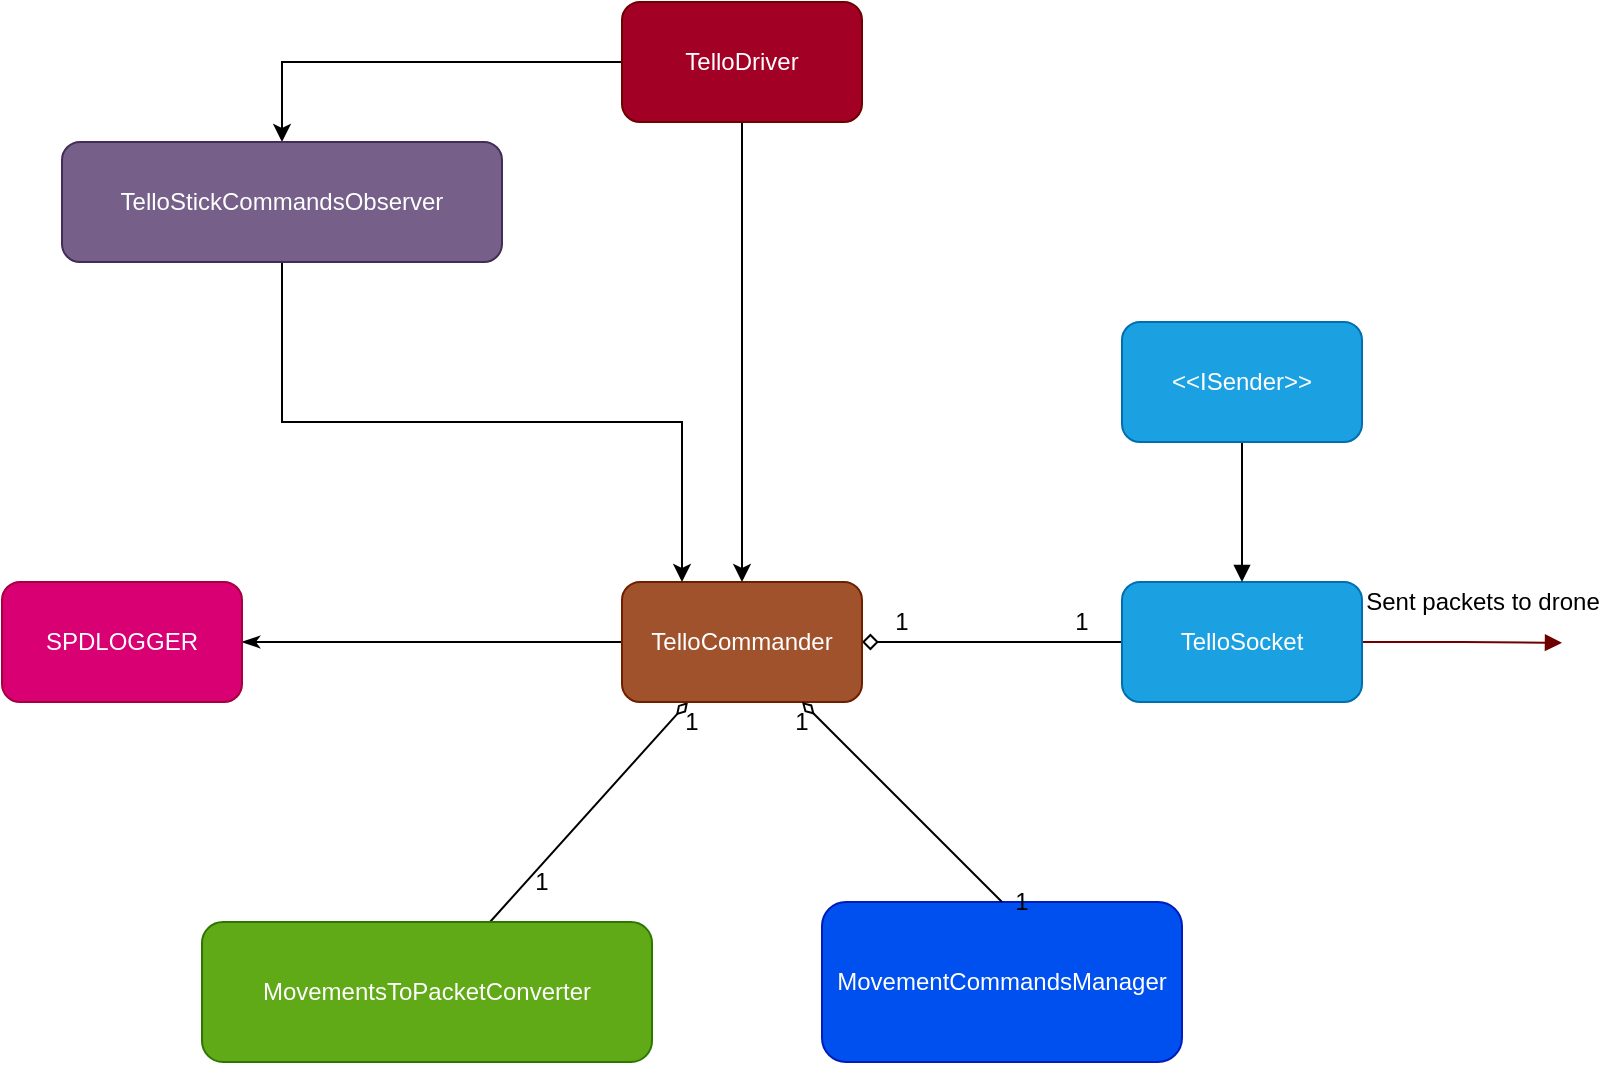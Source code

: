 <mxfile version="13.10.0" type="embed" pages="3">
    <diagram id="eaUMyx7dPOAa2al45QBv" name="HighLevel">
        <mxGraphModel dx="994" dy="1705" grid="1" gridSize="10" guides="1" tooltips="1" connect="1" arrows="1" fold="1" page="1" pageScale="1" pageWidth="850" pageHeight="1100" math="0" shadow="0">
            <root>
                <mxCell id="0"/>
                <mxCell id="1" parent="0"/>
                <mxCell id="4" value="" style="rounded=0;orthogonalLoop=1;jettySize=auto;html=1;endArrow=diamondThin;endFill=0;startArrow=none;startFill=0;" parent="1" source="3" target="2" edge="1">
                    <mxGeometry relative="1" as="geometry"/>
                </mxCell>
                <mxCell id="22" value="" style="edgeStyle=none;rounded=0;orthogonalLoop=1;jettySize=auto;html=1;endArrow=classicThin;endFill=1;" parent="1" source="2" target="21" edge="1">
                    <mxGeometry relative="1" as="geometry"/>
                </mxCell>
                <mxCell id="36" style="edgeStyle=orthogonalEdgeStyle;rounded=0;orthogonalLoop=1;jettySize=auto;html=1;exitX=1;exitY=0.5;exitDx=0;exitDy=0;entryX=0;entryY=0.5;entryDx=0;entryDy=0;endArrow=none;endFill=0;startArrow=diamond;startFill=0;" parent="1" source="2" target="35" edge="1">
                    <mxGeometry relative="1" as="geometry"/>
                </mxCell>
                <mxCell id="2" value="TelloCommander" style="rounded=1;whiteSpace=wrap;html=1;fillColor=#a0522d;strokeColor=#6D1F00;fontColor=#ffffff;" parent="1" vertex="1">
                    <mxGeometry x="350" y="160" width="120" height="60" as="geometry"/>
                </mxCell>
                <mxCell id="3" value="&lt;div style=&quot;line-height: 19px&quot;&gt;MovementsToPacketConverter&lt;/div&gt;" style="whiteSpace=wrap;html=1;rounded=1;fillColor=#60a917;strokeColor=#2D7600;fontColor=#ffffff;" parent="1" vertex="1">
                    <mxGeometry x="140" y="330" width="225" height="70" as="geometry"/>
                </mxCell>
                <mxCell id="5" value="1" style="text;html=1;strokeColor=none;fillColor=none;align=center;verticalAlign=middle;whiteSpace=wrap;rounded=0;" parent="1" vertex="1">
                    <mxGeometry x="290" y="300" width="40" height="20" as="geometry"/>
                </mxCell>
                <mxCell id="6" value="1" style="text;html=1;strokeColor=none;fillColor=none;align=center;verticalAlign=middle;whiteSpace=wrap;rounded=0;" parent="1" vertex="1">
                    <mxGeometry x="365" y="220" width="40" height="20" as="geometry"/>
                </mxCell>
                <mxCell id="21" value="SPDLOGGER" style="whiteSpace=wrap;html=1;rounded=1;fillColor=#d80073;strokeColor=#A50040;fontColor=#ffffff;" parent="1" vertex="1">
                    <mxGeometry x="40" y="160" width="120" height="60" as="geometry"/>
                </mxCell>
                <mxCell id="24" value="&lt;div style=&quot;line-height: 19px&quot;&gt;MovementCommandsManager&lt;/div&gt;" style="whiteSpace=wrap;html=1;rounded=1;fillColor=#0050ef;strokeColor=#001DBC;fontColor=#ffffff;" parent="1" vertex="1">
                    <mxGeometry x="450" y="320" width="180" height="80" as="geometry"/>
                </mxCell>
                <mxCell id="25" value="" style="rounded=0;orthogonalLoop=1;jettySize=auto;html=1;endArrow=diamondThin;endFill=0;startArrow=none;startFill=0;entryX=0.75;entryY=1;entryDx=0;entryDy=0;exitX=0.5;exitY=0;exitDx=0;exitDy=0;" parent="1" source="24" target="2" edge="1">
                    <mxGeometry relative="1" as="geometry">
                        <mxPoint x="315" y="340" as="sourcePoint"/>
                        <mxPoint x="315" y="230" as="targetPoint"/>
                    </mxGeometry>
                </mxCell>
                <mxCell id="26" value="1" style="text;html=1;strokeColor=none;fillColor=none;align=center;verticalAlign=middle;whiteSpace=wrap;rounded=0;" parent="1" vertex="1">
                    <mxGeometry x="530" y="310" width="40" height="20" as="geometry"/>
                </mxCell>
                <mxCell id="27" value="1" style="text;html=1;strokeColor=none;fillColor=none;align=center;verticalAlign=middle;whiteSpace=wrap;rounded=0;" parent="1" vertex="1">
                    <mxGeometry x="420" y="220" width="40" height="20" as="geometry"/>
                </mxCell>
                <mxCell id="34" style="edgeStyle=orthogonalEdgeStyle;rounded=0;orthogonalLoop=1;jettySize=auto;html=1;" parent="1" source="33" target="2" edge="1">
                    <mxGeometry relative="1" as="geometry"/>
                </mxCell>
                <mxCell id="NC_zIf4IDa3rqRe6aU0P-43" style="edgeStyle=orthogonalEdgeStyle;rounded=0;orthogonalLoop=1;jettySize=auto;html=1;exitX=0;exitY=0.5;exitDx=0;exitDy=0;" parent="1" source="33" target="NC_zIf4IDa3rqRe6aU0P-41" edge="1">
                    <mxGeometry relative="1" as="geometry"/>
                </mxCell>
                <mxCell id="33" value="TelloDriver" style="rounded=1;whiteSpace=wrap;html=1;fillColor=#a20025;strokeColor=#6F0000;fontColor=#ffffff;" parent="1" vertex="1">
                    <mxGeometry x="350" y="-130" width="120" height="60" as="geometry"/>
                </mxCell>
                <mxCell id="39" style="edgeStyle=orthogonalEdgeStyle;rounded=0;orthogonalLoop=1;jettySize=auto;html=1;exitX=1;exitY=0.5;exitDx=0;exitDy=0;endArrow=block;endFill=1;entryX=1;entryY=0.5;entryDx=0;entryDy=0;fillColor=#a20025;strokeColor=#6F0000;" parent="1" source="35" edge="1">
                    <mxGeometry relative="1" as="geometry">
                        <mxPoint x="820" y="190.412" as="targetPoint"/>
                    </mxGeometry>
                </mxCell>
                <mxCell id="35" value="TelloSocket" style="rounded=1;whiteSpace=wrap;html=1;fillColor=#1ba1e2;strokeColor=#006EAF;fontColor=#ffffff;" parent="1" vertex="1">
                    <mxGeometry x="600" y="160" width="120" height="60" as="geometry"/>
                </mxCell>
                <mxCell id="38" style="edgeStyle=orthogonalEdgeStyle;rounded=0;orthogonalLoop=1;jettySize=auto;html=1;exitX=0.5;exitY=1;exitDx=0;exitDy=0;entryX=0.5;entryY=0;entryDx=0;entryDy=0;endArrow=block;endFill=1;" parent="1" source="37" target="35" edge="1">
                    <mxGeometry relative="1" as="geometry"/>
                </mxCell>
                <mxCell id="37" value="&amp;lt;&amp;lt;ISender&amp;gt;&amp;gt;" style="rounded=1;whiteSpace=wrap;html=1;fillColor=#1ba1e2;strokeColor=#006EAF;fontColor=#ffffff;" parent="1" vertex="1">
                    <mxGeometry x="600" y="30" width="120" height="60" as="geometry"/>
                </mxCell>
                <mxCell id="40" value="Sent packets to drone" style="text;html=1;align=center;verticalAlign=middle;resizable=0;points=[];autosize=1;" parent="1" vertex="1">
                    <mxGeometry x="715" y="160" width="130" height="20" as="geometry"/>
                </mxCell>
                <mxCell id="rrPVT6aOfjb0WAxfOEWa-40" value="1" style="text;html=1;strokeColor=none;fillColor=none;align=center;verticalAlign=middle;whiteSpace=wrap;rounded=0;" parent="1" vertex="1">
                    <mxGeometry x="560" y="170" width="40" height="20" as="geometry"/>
                </mxCell>
                <mxCell id="rrPVT6aOfjb0WAxfOEWa-41" value="1" style="text;html=1;strokeColor=none;fillColor=none;align=center;verticalAlign=middle;whiteSpace=wrap;rounded=0;" parent="1" vertex="1">
                    <mxGeometry x="470" y="170" width="40" height="20" as="geometry"/>
                </mxCell>
                <mxCell id="NC_zIf4IDa3rqRe6aU0P-42" style="edgeStyle=orthogonalEdgeStyle;rounded=0;orthogonalLoop=1;jettySize=auto;html=1;exitX=0.5;exitY=1;exitDx=0;exitDy=0;entryX=0.25;entryY=0;entryDx=0;entryDy=0;" parent="1" source="NC_zIf4IDa3rqRe6aU0P-41" target="2" edge="1">
                    <mxGeometry relative="1" as="geometry"/>
                </mxCell>
                <mxCell id="NC_zIf4IDa3rqRe6aU0P-41" value="TelloStickCommandsObserver" style="rounded=1;whiteSpace=wrap;html=1;fillColor=#76608a;strokeColor=#432D57;fontColor=#ffffff;" parent="1" vertex="1">
                    <mxGeometry x="70" y="-60" width="220" height="60" as="geometry"/>
                </mxCell>
            </root>
        </mxGraphModel>
    </diagram>
    <diagram name="TelloCommander_sendConnaReq_activity" id="zbyUBFQcWisYmHRegUyE">
        &#xa;
        <mxGraphModel grid="1" gridSize="10" guides="1" tooltips="1" connect="1" arrows="1" page="1" fold="1" pageScale="1" pageWidth="850" pageHeight="1100" math="0" shadow="0">
            &#xa;
            <root>
                &#xa;
                <mxCell id="Pe_IsEzirjQJwdmx9Nyf-0"/>
                &#xa;
                <mxCell id="Pe_IsEzirjQJwdmx9Nyf-1" parent="Pe_IsEzirjQJwdmx9Nyf-0"/>
                &#xa;
                <mxCell id="Pe_IsEzirjQJwdmx9Nyf-36" value="" style="edgeStyle=orthogonalEdgeStyle;rounded=0;orthogonalLoop=1;jettySize=auto;html=1;startArrow=none;startFill=0;endArrow=none;endFill=0;dashed=1;" parent="Pe_IsEzirjQJwdmx9Nyf-1" source="Pe_IsEzirjQJwdmx9Nyf-32" target="Pe_IsEzirjQJwdmx9Nyf-35" edge="1">
                    &#xa;
                    <mxGeometry relative="1" as="geometry"/>
                    &#xa;
                </mxCell>
                &#xa;
                <mxCell id="Pe_IsEzirjQJwdmx9Nyf-32" value="TelloCommander::&lt;span style=&quot;color: rgb(240 , 240 , 240)&quot;&gt;SendConnReq&lt;/span&gt;" style="rounded=1;whiteSpace=wrap;html=1;fillColor=#a0522d;strokeColor=#6D1F00;fontColor=#ffffff;" parent="Pe_IsEzirjQJwdmx9Nyf-1" vertex="1">
                    &#xa;
                    <mxGeometry x="1200" y="102.5" width="190" height="50" as="geometry"/>
                    &#xa;
                </mxCell>
                &#xa;
                <mxCell id="41H8pkvOQ988_HFUK9X--8" style="edgeStyle=orthogonalEdgeStyle;rounded=0;orthogonalLoop=1;jettySize=auto;html=1;exitX=1;exitY=0.75;exitDx=0;exitDy=0;entryX=0;entryY=0.5;entryDx=0;entryDy=0;" parent="Pe_IsEzirjQJwdmx9Nyf-1" source="Pe_IsEzirjQJwdmx9Nyf-35" target="41H8pkvOQ988_HFUK9X--2" edge="1">
                    &#xa;
                    <mxGeometry relative="1" as="geometry"/>
                    &#xa;
                </mxCell>
                &#xa;
                <mxCell id="Pe_IsEzirjQJwdmx9Nyf-35" value="" style="whiteSpace=wrap;html=1;rounded=0;fontColor=#ffffff;strokeColor=#6D1F00;fillColor=#a0522d;" parent="Pe_IsEzirjQJwdmx9Nyf-1" vertex="1">
                    &#xa;
                    <mxGeometry x="1285" y="237.5" width="20" height="120" as="geometry"/>
                    &#xa;
                </mxCell>
                &#xa;
                <mxCell id="Pe_IsEzirjQJwdmx9Nyf-39" value="" style="edgeStyle=orthogonalEdgeStyle;rounded=0;orthogonalLoop=1;jettySize=auto;html=1;dashed=1;startArrow=none;startFill=0;endArrow=none;endFill=0;" parent="Pe_IsEzirjQJwdmx9Nyf-1" target="Pe_IsEzirjQJwdmx9Nyf-38" edge="1">
                    &#xa;
                    <mxGeometry relative="1" as="geometry">
                        &#xa;
                        <mxPoint x="1020" y="120" as="sourcePoint"/>
                        &#xa;
                    </mxGeometry>
                    &#xa;
                </mxCell>
                &#xa;
                <mxCell id="Pe_IsEzirjQJwdmx9Nyf-41" value="" style="edgeStyle=orthogonalEdgeStyle;rounded=0;orthogonalLoop=1;jettySize=auto;html=1;dashed=1;startArrow=none;startFill=0;endArrow=none;endFill=0;" parent="Pe_IsEzirjQJwdmx9Nyf-1" source="Pe_IsEzirjQJwdmx9Nyf-38" target="Pe_IsEzirjQJwdmx9Nyf-40" edge="1">
                    &#xa;
                    <mxGeometry relative="1" as="geometry"/>
                    &#xa;
                </mxCell>
                &#xa;
                <mxCell id="Pe_IsEzirjQJwdmx9Nyf-38" value="TelloDriver::Connect()" style="rounded=1;whiteSpace=wrap;html=1;fillColor=#a20025;strokeColor=#6F0000;fontColor=#ffffff;" parent="Pe_IsEzirjQJwdmx9Nyf-1" vertex="1">
                    &#xa;
                    <mxGeometry x="950" y="100" width="120" height="60" as="geometry"/>
                    &#xa;
                </mxCell>
                &#xa;
                <mxCell id="Pe_IsEzirjQJwdmx9Nyf-42" style="edgeStyle=orthogonalEdgeStyle;rounded=0;orthogonalLoop=1;jettySize=auto;html=1;exitX=1;exitY=0.25;exitDx=0;exitDy=0;startArrow=none;startFill=0;endArrow=classic;endFill=1;" parent="Pe_IsEzirjQJwdmx9Nyf-1" source="Pe_IsEzirjQJwdmx9Nyf-40" edge="1">
                    &#xa;
                    <mxGeometry relative="1" as="geometry">
                        &#xa;
                        <mxPoint x="1190" y="268" as="targetPoint"/>
                        &#xa;
                    </mxGeometry>
                    &#xa;
                </mxCell>
                &#xa;
                <mxCell id="Pe_IsEzirjQJwdmx9Nyf-44" style="edgeStyle=orthogonalEdgeStyle;rounded=0;orthogonalLoop=1;jettySize=auto;html=1;exitX=1;exitY=0.5;exitDx=0;exitDy=0;startArrow=none;startFill=0;endArrow=classic;endFill=1;entryX=0;entryY=0.5;entryDx=0;entryDy=0;" parent="Pe_IsEzirjQJwdmx9Nyf-1" source="Pe_IsEzirjQJwdmx9Nyf-40" target="Pe_IsEzirjQJwdmx9Nyf-35" edge="1">
                    &#xa;
                    <mxGeometry relative="1" as="geometry">
                        &#xa;
                        <mxPoint x="1190" y="289.857" as="targetPoint"/>
                        &#xa;
                    </mxGeometry>
                    &#xa;
                </mxCell>
                &#xa;
                <mxCell id="Pe_IsEzirjQJwdmx9Nyf-40" value="" style="whiteSpace=wrap;html=1;rounded=0;fontColor=#ffffff;strokeColor=#6F0000;fillColor=#a20025;" parent="Pe_IsEzirjQJwdmx9Nyf-1" vertex="1">
                    &#xa;
                    <mxGeometry x="1000" y="240" width="20" height="100" as="geometry"/>
                    &#xa;
                </mxCell>
                &#xa;
                <mxCell id="Pe_IsEzirjQJwdmx9Nyf-43" value="&lt;div style=&quot;line-height: 19px&quot;&gt;m_TelloTelemetry.StartListening();&lt;/div&gt;" style="text;html=1;align=center;verticalAlign=middle;resizable=0;points=[];autosize=1;" parent="Pe_IsEzirjQJwdmx9Nyf-1" vertex="1">
                    &#xa;
                    <mxGeometry x="1010" y="240" width="200" height="20" as="geometry"/>
                    &#xa;
                </mxCell>
                &#xa;
                <mxCell id="Pe_IsEzirjQJwdmx9Nyf-45" value="&lt;div style=&quot;line-height: 19px&quot;&gt;m_TelloCommander.SendConnReq();&lt;/div&gt;" style="text;html=1;align=center;verticalAlign=middle;resizable=0;points=[];autosize=1;" parent="Pe_IsEzirjQJwdmx9Nyf-1" vertex="1">
                    &#xa;
                    <mxGeometry x="1020" y="300" width="220" height="20" as="geometry"/>
                    &#xa;
                </mxCell>
                &#xa;
                <mxCell id="41H8pkvOQ988_HFUK9X--0" style="edgeStyle=orthogonalEdgeStyle;rounded=0;orthogonalLoop=1;jettySize=auto;html=1;exitX=0.5;exitY=1;exitDx=0;exitDy=0;entryX=0.5;entryY=0;entryDx=0;entryDy=0;startArrow=none;startFill=0;endArrow=none;endFill=0;dashed=1;" parent="Pe_IsEzirjQJwdmx9Nyf-1" source="41H8pkvOQ988_HFUK9X--1" target="41H8pkvOQ988_HFUK9X--2" edge="1">
                    &#xa;
                    <mxGeometry relative="1" as="geometry"/>
                    &#xa;
                </mxCell>
                &#xa;
                <mxCell id="41H8pkvOQ988_HFUK9X--1" value="&amp;lt;&amp;lt;ISender&amp;gt;&amp;gt;::Send(packet)" style="rounded=1;whiteSpace=wrap;html=1;fillColor=#1ba1e2;strokeColor=#006EAF;fontColor=#ffffff;" parent="Pe_IsEzirjQJwdmx9Nyf-1" vertex="1">
                    &#xa;
                    <mxGeometry x="1475" y="100" width="170" height="40" as="geometry"/>
                    &#xa;
                </mxCell>
                &#xa;
                <mxCell id="41H8pkvOQ988_HFUK9X--10" style="edgeStyle=orthogonalEdgeStyle;rounded=0;orthogonalLoop=1;jettySize=auto;html=1;exitX=1;exitY=0.5;exitDx=0;exitDy=0;fillColor=#a20025;strokeColor=#6F0000;" parent="Pe_IsEzirjQJwdmx9Nyf-1" source="41H8pkvOQ988_HFUK9X--2" edge="1">
                    &#xa;
                    <mxGeometry relative="1" as="geometry">
                        &#xa;
                        <mxPoint x="1680" y="333" as="targetPoint"/>
                        &#xa;
                    </mxGeometry>
                    &#xa;
                </mxCell>
                &#xa;
                <mxCell id="41H8pkvOQ988_HFUK9X--2" value="" style="whiteSpace=wrap;html=1;rounded=0;fontColor=#ffffff;strokeColor=#006EAF;fillColor=#1ba1e2;" parent="Pe_IsEzirjQJwdmx9Nyf-1" vertex="1">
                    &#xa;
                    <mxGeometry x="1550" y="307.5" width="20" height="50" as="geometry"/>
                    &#xa;
                </mxCell>
                &#xa;
                <mxCell id="41H8pkvOQ988_HFUK9X--5" value="packet = Packet(&quot;conn_req:&amp;lt;port&amp;gt;)&quot;" style="text;html=1;align=center;verticalAlign=middle;resizable=0;points=[];autosize=1;" parent="Pe_IsEzirjQJwdmx9Nyf-1" vertex="1">
                    &#xa;
                    <mxGeometry x="1305" y="245" width="210" height="20" as="geometry"/>
                    &#xa;
                </mxCell>
                &#xa;
                <mxCell id="41H8pkvOQ988_HFUK9X--7" style="edgeStyle=orthogonalEdgeStyle;rounded=0;orthogonalLoop=1;jettySize=auto;html=1;exitX=1;exitY=0.25;exitDx=0;exitDy=0;entryX=1;entryY=0.5;entryDx=0;entryDy=0;" parent="Pe_IsEzirjQJwdmx9Nyf-1" source="Pe_IsEzirjQJwdmx9Nyf-35" target="Pe_IsEzirjQJwdmx9Nyf-35" edge="1">
                    &#xa;
                    <mxGeometry relative="1" as="geometry">
                        &#xa;
                        <mxPoint x="1305" y="267.5" as="sourcePoint"/>
                        &#xa;
                        <mxPoint x="1305" y="297.5" as="targetPoint"/>
                        &#xa;
                        <Array as="points">
                            &#xa;
                            <mxPoint x="1520" y="268"/>
                            &#xa;
                            <mxPoint x="1520" y="298"/>
                            &#xa;
                        </Array>
                        &#xa;
                    </mxGeometry>
                    &#xa;
                </mxCell>
                &#xa;
                <mxCell id="41H8pkvOQ988_HFUK9X--9" value="m_sender-&amp;gt;Send(packet)" style="text;html=1;align=center;verticalAlign=middle;resizable=0;points=[];autosize=1;" parent="Pe_IsEzirjQJwdmx9Nyf-1" vertex="1">
                    &#xa;
                    <mxGeometry x="1360" y="307.5" width="150" height="20" as="geometry"/>
                    &#xa;
                </mxCell>
                &#xa;
                <mxCell id="41H8pkvOQ988_HFUK9X--11" value="Send bytes to drone" style="text;html=1;align=center;verticalAlign=middle;resizable=0;points=[];autosize=1;" parent="Pe_IsEzirjQJwdmx9Nyf-1" vertex="1">
                    &#xa;
                    <mxGeometry x="1575" y="307.5" width="120" height="20" as="geometry"/>
                    &#xa;
                </mxCell>
                &#xa;
            </root>
            &#xa;
        </mxGraphModel>
        &#xa;
    </diagram>
    <diagram name="TelloCommander_sendStickCommands_activity" id="coFfmURrDPIi5Tn1UB3f">
        <mxGraphModel dx="3313" dy="2017" grid="1" gridSize="10" guides="1" tooltips="1" connect="1" arrows="1" fold="1" page="1" pageScale="1" pageWidth="850" pageHeight="1100" math="0" shadow="0">
            <root>
                <mxCell id="fhu8yAx_6Ema8yk08cei-0"/>
                <mxCell id="fhu8yAx_6Ema8yk08cei-1" parent="fhu8yAx_6Ema8yk08cei-0"/>
                <mxCell id="fhu8yAx_6Ema8yk08cei-14" style="edgeStyle=orthogonalEdgeStyle;rounded=0;orthogonalLoop=1;jettySize=auto;html=1;exitX=0.5;exitY=1;exitDx=0;exitDy=0;entryX=0.5;entryY=0;entryDx=0;entryDy=0;startArrow=none;startFill=0;endArrow=none;endFill=0;dashed=1;" parent="fhu8yAx_6Ema8yk08cei-1" source="fhu8yAx_6Ema8yk08cei-15" target="fhu8yAx_6Ema8yk08cei-18" edge="1">
                    <mxGeometry relative="1" as="geometry"/>
                </mxCell>
                <mxCell id="fhu8yAx_6Ema8yk08cei-15" value="TelloCommander::SendStickCommands" style="rounded=1;whiteSpace=wrap;html=1;fillColor=#a0522d;strokeColor=#6D1F00;fontColor=#ffffff;" parent="fhu8yAx_6Ema8yk08cei-1" vertex="1">
                    <mxGeometry x="400" y="360" width="190" height="50" as="geometry"/>
                </mxCell>
                <mxCell id="fhu8yAx_6Ema8yk08cei-16" style="edgeStyle=orthogonalEdgeStyle;rounded=0;orthogonalLoop=1;jettySize=auto;html=1;exitX=1.135;exitY=0.32;exitDx=0;exitDy=0;startArrow=none;startFill=0;endArrow=classic;endFill=1;entryX=0;entryY=0.25;entryDx=0;entryDy=0;exitPerimeter=0;" parent="fhu8yAx_6Ema8yk08cei-1" source="fhu8yAx_6Ema8yk08cei-18" target="fhu8yAx_6Ema8yk08cei-23" edge="1">
                    <mxGeometry relative="1" as="geometry">
                        <mxPoint x="580" y="523.333" as="targetPoint"/>
                    </mxGeometry>
                </mxCell>
                <mxCell id="fhu8yAx_6Ema8yk08cei-17" style="edgeStyle=orthogonalEdgeStyle;rounded=0;orthogonalLoop=1;jettySize=auto;html=1;exitX=0.996;exitY=0.598;exitDx=0;exitDy=0;entryX=0;entryY=0.25;entryDx=0;entryDy=0;endArrow=classic;endFill=1;exitPerimeter=0;" parent="fhu8yAx_6Ema8yk08cei-1" source="fhu8yAx_6Ema8yk08cei-18" target="fhu8yAx_6Ema8yk08cei-44" edge="1">
                    <mxGeometry relative="1" as="geometry"/>
                </mxCell>
                <mxCell id="fhu8yAx_6Ema8yk08cei-18" value="" style="whiteSpace=wrap;html=1;rounded=0;fontColor=#ffffff;strokeColor=#6D1F00;fillColor=#a0522d;" parent="fhu8yAx_6Ema8yk08cei-1" vertex="1">
                    <mxGeometry x="485" y="492.5" width="20" height="227.5" as="geometry"/>
                </mxCell>
                <mxCell id="fhu8yAx_6Ema8yk08cei-19" value="&lt;div style=&quot;line-height: 19px&quot;&gt;m_MovementCommandsManager.GetStickMovements();&lt;/div&gt;" style="text;html=1;align=center;verticalAlign=middle;resizable=0;points=[];autosize=1;" parent="fhu8yAx_6Ema8yk08cei-1" vertex="1">
                    <mxGeometry x="570" y="540" width="320" height="20" as="geometry"/>
                </mxCell>
                <mxCell id="fhu8yAx_6Ema8yk08cei-20" style="edgeStyle=orthogonalEdgeStyle;rounded=0;orthogonalLoop=1;jettySize=auto;html=1;exitX=0.5;exitY=1;exitDx=0;exitDy=0;entryX=0.5;entryY=0;entryDx=0;entryDy=0;startArrow=none;startFill=0;endArrow=none;endFill=0;dashed=1;" parent="fhu8yAx_6Ema8yk08cei-1" source="fhu8yAx_6Ema8yk08cei-21" target="fhu8yAx_6Ema8yk08cei-23" edge="1">
                    <mxGeometry relative="1" as="geometry"/>
                </mxCell>
                <mxCell id="fhu8yAx_6Ema8yk08cei-21" value="MovementCommandsManager::GetStickMovements()" style="rounded=1;whiteSpace=wrap;html=1;fillColor=#0050ef;strokeColor=#001DBC;fontColor=#ffffff;" parent="fhu8yAx_6Ema8yk08cei-1" vertex="1">
                    <mxGeometry x="760" y="367.5" width="320" height="40" as="geometry"/>
                </mxCell>
                <mxCell id="fhu8yAx_6Ema8yk08cei-22" style="edgeStyle=orthogonalEdgeStyle;rounded=0;orthogonalLoop=1;jettySize=auto;html=1;exitX=0;exitY=0.75;exitDx=0;exitDy=0;startArrow=none;startFill=0;endArrow=classic;endFill=1;entryX=1.1;entryY=0.433;entryDx=0;entryDy=0;entryPerimeter=0;" parent="fhu8yAx_6Ema8yk08cei-1" source="fhu8yAx_6Ema8yk08cei-23" target="fhu8yAx_6Ema8yk08cei-18" edge="1">
                    <mxGeometry relative="1" as="geometry"/>
                </mxCell>
                <mxCell id="fhu8yAx_6Ema8yk08cei-23" value="" style="whiteSpace=wrap;html=1;rounded=0;fontColor=#ffffff;strokeColor=#001DBC;fillColor=#0050ef;" parent="fhu8yAx_6Ema8yk08cei-1" vertex="1">
                    <mxGeometry x="910" y="552.5" width="20" height="50" as="geometry"/>
                </mxCell>
                <mxCell id="fhu8yAx_6Ema8yk08cei-24" value="driver_stick_movements" style="text;html=1;align=center;verticalAlign=middle;resizable=0;points=[];autosize=1;" parent="fhu8yAx_6Ema8yk08cei-1" vertex="1">
                    <mxGeometry x="535" y="567.5" width="140" height="20" as="geometry"/>
                </mxCell>
                <mxCell id="fhu8yAx_6Ema8yk08cei-25" style="edgeStyle=orthogonalEdgeStyle;rounded=0;orthogonalLoop=1;jettySize=auto;html=1;exitX=1;exitY=0;exitDx=0;exitDy=0;startArrow=none;startFill=0;endArrow=classic;endFill=1;" parent="fhu8yAx_6Ema8yk08cei-1" source="fhu8yAx_6Ema8yk08cei-18" target="fhu8yAx_6Ema8yk08cei-18" edge="1">
                    <mxGeometry relative="1" as="geometry">
                        <Array as="points">
                            <mxPoint x="570" y="492"/>
                            <mxPoint x="570" y="524"/>
                        </Array>
                    </mxGeometry>
                </mxCell>
                <mxCell id="fhu8yAx_6Ema8yk08cei-26" value="newPkt = Packet(type:&amp;nbsp;STICK_CMD)" style="text;html=1;align=center;verticalAlign=middle;resizable=0;points=[];autosize=1;" parent="fhu8yAx_6Ema8yk08cei-1" vertex="1">
                    <mxGeometry x="510" y="470" width="210" height="20" as="geometry"/>
                </mxCell>
                <mxCell id="fhu8yAx_6Ema8yk08cei-27" style="edgeStyle=orthogonalEdgeStyle;rounded=0;orthogonalLoop=1;jettySize=auto;html=1;exitX=1.065;exitY=0.919;exitDx=0;exitDy=0;entryX=0;entryY=0.25;entryDx=0;entryDy=0;startArrow=none;startFill=0;endArrow=classic;endFill=1;exitPerimeter=0;" parent="fhu8yAx_6Ema8yk08cei-1" source="fhu8yAx_6Ema8yk08cei-18" target="fhu8yAx_6Ema8yk08cei-48" edge="1">
                    <mxGeometry relative="1" as="geometry"/>
                </mxCell>
                <mxCell id="fhu8yAx_6Ema8yk08cei-37" style="edgeStyle=orthogonalEdgeStyle;rounded=0;orthogonalLoop=1;jettySize=auto;html=1;exitX=0.5;exitY=1;exitDx=0;exitDy=0;entryX=0.5;entryY=0;entryDx=0;entryDy=0;dashed=1;endArrow=none;endFill=0;" parent="fhu8yAx_6Ema8yk08cei-1" source="fhu8yAx_6Ema8yk08cei-38" target="fhu8yAx_6Ema8yk08cei-40" edge="1">
                    <mxGeometry relative="1" as="geometry"/>
                </mxCell>
                <mxCell id="fhu8yAx_6Ema8yk08cei-38" value="TelloStickCommandsObserver::Update()" style="rounded=1;whiteSpace=wrap;html=1;fillColor=#76608a;strokeColor=#432D57;fontColor=#ffffff;" parent="fhu8yAx_6Ema8yk08cei-1" vertex="1">
                    <mxGeometry x="70" y="365" width="220" height="45" as="geometry"/>
                </mxCell>
                <mxCell id="fhu8yAx_6Ema8yk08cei-39" style="edgeStyle=orthogonalEdgeStyle;rounded=0;orthogonalLoop=1;jettySize=auto;html=1;exitX=1;exitY=0.5;exitDx=0;exitDy=0;entryX=0.25;entryY=0.047;entryDx=0;entryDy=0;entryPerimeter=0;endArrow=classic;endFill=1;" parent="fhu8yAx_6Ema8yk08cei-1" source="fhu8yAx_6Ema8yk08cei-40" target="fhu8yAx_6Ema8yk08cei-18" edge="1">
                    <mxGeometry relative="1" as="geometry"/>
                </mxCell>
                <mxCell id="fhu8yAx_6Ema8yk08cei-40" value="" style="whiteSpace=wrap;html=1;rounded=0;fontColor=#ffffff;strokeColor=#432D57;fillColor=#76608a;" parent="fhu8yAx_6Ema8yk08cei-1" vertex="1">
                    <mxGeometry x="170" y="482.5" width="20" height="57.5" as="geometry"/>
                </mxCell>
                <mxCell id="fhu8yAx_6Ema8yk08cei-41" value="&lt;div style=&quot;color: rgb(212 , 212 , 212) ; background-color: rgb(30 , 30 , 30) ; font-family: &amp;#34;droid sans mono&amp;#34; , monospace , monospace , &amp;#34;droid sans fallback&amp;#34; ; font-size: 14px ; line-height: 19px&quot;&gt;&lt;span style=&quot;color: rgb(255 , 255 , 255) ; font-family: &amp;#34;helvetica&amp;#34; ; font-size: 12px ; background-color: rgb(42 , 42 , 42)&quot;&gt;m_commander.&lt;/span&gt;&lt;span style=&quot;color: rgb(255 , 255 , 255) ; font-family: &amp;#34;helvetica&amp;#34; ; font-size: 12px ; background-color: rgb(42 , 42 , 42)&quot;&gt;SendStickCommands()&lt;/span&gt;&lt;br&gt;&lt;/div&gt;" style="text;html=1;align=center;verticalAlign=middle;resizable=0;points=[];autosize=1;" parent="fhu8yAx_6Ema8yk08cei-1" vertex="1">
                    <mxGeometry x="210" y="490" width="220" height="20" as="geometry"/>
                </mxCell>
                <mxCell id="fhu8yAx_6Ema8yk08cei-42" value="" style="edgeStyle=orthogonalEdgeStyle;rounded=0;orthogonalLoop=1;jettySize=auto;html=1;dashed=1;endArrow=none;endFill=0;" parent="fhu8yAx_6Ema8yk08cei-1" source="fhu8yAx_6Ema8yk08cei-43" target="fhu8yAx_6Ema8yk08cei-44" edge="1">
                    <mxGeometry relative="1" as="geometry"/>
                </mxCell>
                <mxCell id="fhu8yAx_6Ema8yk08cei-43" value="&lt;div style=&quot;line-height: 19px&quot;&gt;MovementsToPacketConverter&lt;/div&gt;" style="whiteSpace=wrap;html=1;rounded=1;fillColor=#60a917;strokeColor=#2D7600;fontColor=#ffffff;" parent="fhu8yAx_6Ema8yk08cei-1" vertex="1">
                    <mxGeometry x="1140" y="371.25" width="165" height="32.5" as="geometry"/>
                </mxCell>
                <mxCell id="fhu8yAx_6Ema8yk08cei-44" value="" style="whiteSpace=wrap;html=1;rounded=0;fontColor=#ffffff;strokeColor=#2D7600;fillColor=#60a917;" parent="fhu8yAx_6Ema8yk08cei-1" vertex="1">
                    <mxGeometry x="1211.88" y="613.75" width="21.25" height="50" as="geometry"/>
                </mxCell>
                <mxCell id="fhu8yAx_6Ema8yk08cei-45" value="&lt;div style=&quot;line-height: 19px&quot;&gt;m_MovementsToPacketConverter.Convert(driver_stick_movements, newPkt)&lt;/div&gt;" style="text;html=1;align=center;verticalAlign=middle;resizable=0;points=[];autosize=1;" parent="fhu8yAx_6Ema8yk08cei-1" vertex="1">
                    <mxGeometry x="505" y="628.75" width="420" height="20" as="geometry"/>
                </mxCell>
                <mxCell id="fhu8yAx_6Ema8yk08cei-46" style="edgeStyle=orthogonalEdgeStyle;rounded=0;orthogonalLoop=1;jettySize=auto;html=1;exitX=0.5;exitY=1;exitDx=0;exitDy=0;entryX=0.5;entryY=0;entryDx=0;entryDy=0;startArrow=none;startFill=0;endArrow=none;endFill=0;dashed=1;" parent="fhu8yAx_6Ema8yk08cei-1" source="fhu8yAx_6Ema8yk08cei-47" target="fhu8yAx_6Ema8yk08cei-48" edge="1">
                    <mxGeometry relative="1" as="geometry"/>
                </mxCell>
                <mxCell id="fhu8yAx_6Ema8yk08cei-47" value="&amp;lt;&amp;lt;ISender&amp;gt;&amp;gt;::Send(packet)" style="rounded=1;whiteSpace=wrap;html=1;fillColor=#1ba1e2;strokeColor=#006EAF;fontColor=#ffffff;" parent="fhu8yAx_6Ema8yk08cei-1" vertex="1">
                    <mxGeometry x="1340" y="367.5" width="170" height="40" as="geometry"/>
                </mxCell>
                <mxCell id="fhu8yAx_6Ema8yk08cei-48" value="" style="whiteSpace=wrap;html=1;rounded=0;fontColor=#ffffff;strokeColor=#006EAF;fillColor=#1ba1e2;" parent="fhu8yAx_6Ema8yk08cei-1" vertex="1">
                    <mxGeometry x="1415" y="690" width="20" height="50" as="geometry"/>
                </mxCell>
                <mxCell id="fhu8yAx_6Ema8yk08cei-49" style="edgeStyle=orthogonalEdgeStyle;rounded=0;orthogonalLoop=1;jettySize=auto;html=1;exitX=1;exitY=0.25;exitDx=0;exitDy=0;entryX=1;entryY=0.75;entryDx=0;entryDy=0;endArrow=classic;endFill=1;" parent="fhu8yAx_6Ema8yk08cei-1" source="fhu8yAx_6Ema8yk08cei-44" target="fhu8yAx_6Ema8yk08cei-44" edge="1">
                    <mxGeometry relative="1" as="geometry">
                        <Array as="points">
                            <mxPoint x="1340" y="626"/>
                            <mxPoint x="1340" y="651"/>
                        </Array>
                    </mxGeometry>
                </mxCell>
                <mxCell id="fhu8yAx_6Ema8yk08cei-50" value="&lt;div style=&quot;text-align: left&quot;&gt;&lt;span&gt;1.convert movement from float to byteString&lt;/span&gt;&lt;/div&gt;&lt;div style=&quot;text-align: left&quot;&gt;&lt;span&gt;2. Fill newPkt with relevant data&lt;/span&gt;&lt;/div&gt;" style="text;html=1;align=center;verticalAlign=middle;resizable=0;points=[];autosize=1;" parent="fhu8yAx_6Ema8yk08cei-1" vertex="1">
                    <mxGeometry x="1160" y="583.75" width="250" height="30" as="geometry"/>
                </mxCell>
                <mxCell id="fhu8yAx_6Ema8yk08cei-51" value="m_sender-&amp;gt;Send(newPkt)" style="text;html=1;align=center;verticalAlign=middle;resizable=0;points=[];autosize=1;" parent="fhu8yAx_6Ema8yk08cei-1" vertex="1">
                    <mxGeometry x="545" y="680" width="160" height="20" as="geometry"/>
                </mxCell>
                <mxCell id="fhu8yAx_6Ema8yk08cei-52" style="edgeStyle=orthogonalEdgeStyle;rounded=0;orthogonalLoop=1;jettySize=auto;html=1;exitX=1.008;exitY=0.576;exitDx=0;exitDy=0;fillColor=#a20025;strokeColor=#6F0000;exitPerimeter=0;" parent="fhu8yAx_6Ema8yk08cei-1" source="fhu8yAx_6Ema8yk08cei-48" edge="1">
                    <mxGeometry relative="1" as="geometry">
                        <mxPoint x="1550" y="720" as="targetPoint"/>
                        <mxPoint x="1440" y="719.5" as="sourcePoint"/>
                    </mxGeometry>
                </mxCell>
                <mxCell id="fhu8yAx_6Ema8yk08cei-53" value="Send bytes to drone" style="text;html=1;align=center;verticalAlign=middle;resizable=0;points=[];autosize=1;" parent="fhu8yAx_6Ema8yk08cei-1" vertex="1">
                    <mxGeometry x="1435" y="700" width="120" height="20" as="geometry"/>
                </mxCell>
                <mxCell id="aLs5Y6GM_xHOUbQ5c6xF-0" value="&lt;h1&gt;Sending StickCommands&lt;/h1&gt;&lt;p&gt;This action performes as a keep_alive operation.&lt;/p&gt;&lt;p&gt;If no stick commands has sent to drone for some time, the drone will assume CLIENT is disconnected, and stand still (With orange blinking led lights).&lt;/p&gt;&lt;p&gt;To send stick commands as a response to every message received from the drone, it is wrapped with an Observer. This observer attached himself to TelloTelemtry, so its being notyfied every time there's a new data recieved.&lt;/p&gt;" style="text;html=1;strokeColor=none;fillColor=none;spacing=5;spacingTop=-20;whiteSpace=wrap;overflow=hidden;rounded=0;" vertex="1" parent="fhu8yAx_6Ema8yk08cei-1">
                    <mxGeometry x="80" y="40" width="490" height="180" as="geometry"/>
                </mxCell>
            </root>
        </mxGraphModel>
    </diagram>
</mxfile>